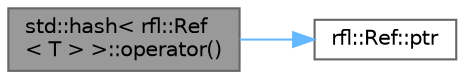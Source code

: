 digraph "std::hash&lt; rfl::Ref&lt; T &gt; &gt;::operator()"
{
 // LATEX_PDF_SIZE
  bgcolor="transparent";
  edge [fontname=Helvetica,fontsize=10,labelfontname=Helvetica,labelfontsize=10];
  node [fontname=Helvetica,fontsize=10,shape=box,height=0.2,width=0.4];
  rankdir="LR";
  Node1 [id="Node000001",label="std::hash\< rfl::Ref\l\< T \> \>::operator()",height=0.2,width=0.4,color="gray40", fillcolor="grey60", style="filled", fontcolor="black",tooltip=" "];
  Node1 -> Node2 [id="edge1_Node000001_Node000002",color="steelblue1",style="solid",tooltip=" "];
  Node2 [id="Node000002",label="rfl::Ref::ptr",height=0.2,width=0.4,color="grey40", fillcolor="white", style="filled",URL="$classrfl_1_1_ref.html#a9424eff3a6525ddb61c345e1bdc8de53",tooltip="Returns the underlying shared_ptr"];
}
